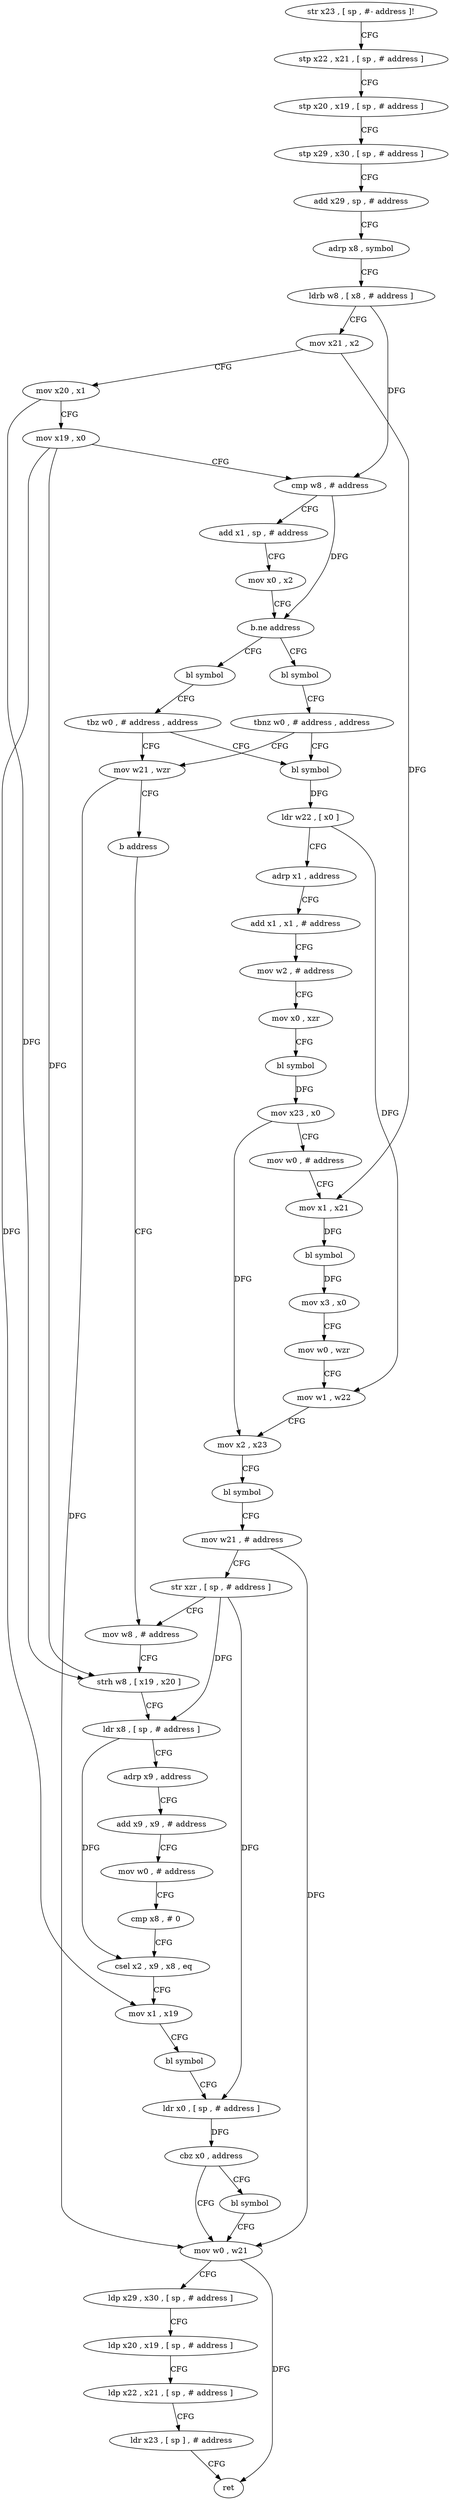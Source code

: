 digraph "func" {
"4209936" [label = "str x23 , [ sp , #- address ]!" ]
"4209940" [label = "stp x22 , x21 , [ sp , # address ]" ]
"4209944" [label = "stp x20 , x19 , [ sp , # address ]" ]
"4209948" [label = "stp x29 , x30 , [ sp , # address ]" ]
"4209952" [label = "add x29 , sp , # address" ]
"4209956" [label = "adrp x8 , symbol" ]
"4209960" [label = "ldrb w8 , [ x8 , # address ]" ]
"4209964" [label = "mov x21 , x2" ]
"4209968" [label = "mov x20 , x1" ]
"4209972" [label = "mov x19 , x0" ]
"4209976" [label = "cmp w8 , # address" ]
"4209980" [label = "add x1 , sp , # address" ]
"4209984" [label = "mov x0 , x2" ]
"4209988" [label = "b.ne address" ]
"4210008" [label = "bl symbol" ]
"4209992" [label = "bl symbol" ]
"4210012" [label = "tbz w0 , # address , address" ]
"4210000" [label = "mov w21 , wzr" ]
"4210016" [label = "bl symbol" ]
"4209996" [label = "tbnz w0 , # address , address" ]
"4210004" [label = "b address" ]
"4210088" [label = "mov w8 , # address" ]
"4210020" [label = "ldr w22 , [ x0 ]" ]
"4210024" [label = "adrp x1 , address" ]
"4210028" [label = "add x1 , x1 , # address" ]
"4210032" [label = "mov w2 , # address" ]
"4210036" [label = "mov x0 , xzr" ]
"4210040" [label = "bl symbol" ]
"4210044" [label = "mov x23 , x0" ]
"4210048" [label = "mov w0 , # address" ]
"4210052" [label = "mov x1 , x21" ]
"4210056" [label = "bl symbol" ]
"4210060" [label = "mov x3 , x0" ]
"4210064" [label = "mov w0 , wzr" ]
"4210068" [label = "mov w1 , w22" ]
"4210072" [label = "mov x2 , x23" ]
"4210076" [label = "bl symbol" ]
"4210080" [label = "mov w21 , # address" ]
"4210084" [label = "str xzr , [ sp , # address ]" ]
"4210092" [label = "strh w8 , [ x19 , x20 ]" ]
"4210096" [label = "ldr x8 , [ sp , # address ]" ]
"4210100" [label = "adrp x9 , address" ]
"4210104" [label = "add x9 , x9 , # address" ]
"4210108" [label = "mov w0 , # address" ]
"4210112" [label = "cmp x8 , # 0" ]
"4210116" [label = "csel x2 , x9 , x8 , eq" ]
"4210120" [label = "mov x1 , x19" ]
"4210124" [label = "bl symbol" ]
"4210128" [label = "ldr x0 , [ sp , # address ]" ]
"4210132" [label = "cbz x0 , address" ]
"4210140" [label = "mov w0 , w21" ]
"4210136" [label = "bl symbol" ]
"4210144" [label = "ldp x29 , x30 , [ sp , # address ]" ]
"4210148" [label = "ldp x20 , x19 , [ sp , # address ]" ]
"4210152" [label = "ldp x22 , x21 , [ sp , # address ]" ]
"4210156" [label = "ldr x23 , [ sp ] , # address" ]
"4210160" [label = "ret" ]
"4209936" -> "4209940" [ label = "CFG" ]
"4209940" -> "4209944" [ label = "CFG" ]
"4209944" -> "4209948" [ label = "CFG" ]
"4209948" -> "4209952" [ label = "CFG" ]
"4209952" -> "4209956" [ label = "CFG" ]
"4209956" -> "4209960" [ label = "CFG" ]
"4209960" -> "4209964" [ label = "CFG" ]
"4209960" -> "4209976" [ label = "DFG" ]
"4209964" -> "4209968" [ label = "CFG" ]
"4209964" -> "4210052" [ label = "DFG" ]
"4209968" -> "4209972" [ label = "CFG" ]
"4209968" -> "4210092" [ label = "DFG" ]
"4209972" -> "4209976" [ label = "CFG" ]
"4209972" -> "4210092" [ label = "DFG" ]
"4209972" -> "4210120" [ label = "DFG" ]
"4209976" -> "4209980" [ label = "CFG" ]
"4209976" -> "4209988" [ label = "DFG" ]
"4209980" -> "4209984" [ label = "CFG" ]
"4209984" -> "4209988" [ label = "CFG" ]
"4209988" -> "4210008" [ label = "CFG" ]
"4209988" -> "4209992" [ label = "CFG" ]
"4210008" -> "4210012" [ label = "CFG" ]
"4209992" -> "4209996" [ label = "CFG" ]
"4210012" -> "4210000" [ label = "CFG" ]
"4210012" -> "4210016" [ label = "CFG" ]
"4210000" -> "4210004" [ label = "CFG" ]
"4210000" -> "4210140" [ label = "DFG" ]
"4210016" -> "4210020" [ label = "DFG" ]
"4209996" -> "4210016" [ label = "CFG" ]
"4209996" -> "4210000" [ label = "CFG" ]
"4210004" -> "4210088" [ label = "CFG" ]
"4210088" -> "4210092" [ label = "CFG" ]
"4210020" -> "4210024" [ label = "CFG" ]
"4210020" -> "4210068" [ label = "DFG" ]
"4210024" -> "4210028" [ label = "CFG" ]
"4210028" -> "4210032" [ label = "CFG" ]
"4210032" -> "4210036" [ label = "CFG" ]
"4210036" -> "4210040" [ label = "CFG" ]
"4210040" -> "4210044" [ label = "DFG" ]
"4210044" -> "4210048" [ label = "CFG" ]
"4210044" -> "4210072" [ label = "DFG" ]
"4210048" -> "4210052" [ label = "CFG" ]
"4210052" -> "4210056" [ label = "DFG" ]
"4210056" -> "4210060" [ label = "DFG" ]
"4210060" -> "4210064" [ label = "CFG" ]
"4210064" -> "4210068" [ label = "CFG" ]
"4210068" -> "4210072" [ label = "CFG" ]
"4210072" -> "4210076" [ label = "CFG" ]
"4210076" -> "4210080" [ label = "CFG" ]
"4210080" -> "4210084" [ label = "CFG" ]
"4210080" -> "4210140" [ label = "DFG" ]
"4210084" -> "4210088" [ label = "CFG" ]
"4210084" -> "4210096" [ label = "DFG" ]
"4210084" -> "4210128" [ label = "DFG" ]
"4210092" -> "4210096" [ label = "CFG" ]
"4210096" -> "4210100" [ label = "CFG" ]
"4210096" -> "4210116" [ label = "DFG" ]
"4210100" -> "4210104" [ label = "CFG" ]
"4210104" -> "4210108" [ label = "CFG" ]
"4210108" -> "4210112" [ label = "CFG" ]
"4210112" -> "4210116" [ label = "CFG" ]
"4210116" -> "4210120" [ label = "CFG" ]
"4210120" -> "4210124" [ label = "CFG" ]
"4210124" -> "4210128" [ label = "CFG" ]
"4210128" -> "4210132" [ label = "DFG" ]
"4210132" -> "4210140" [ label = "CFG" ]
"4210132" -> "4210136" [ label = "CFG" ]
"4210140" -> "4210144" [ label = "CFG" ]
"4210140" -> "4210160" [ label = "DFG" ]
"4210136" -> "4210140" [ label = "CFG" ]
"4210144" -> "4210148" [ label = "CFG" ]
"4210148" -> "4210152" [ label = "CFG" ]
"4210152" -> "4210156" [ label = "CFG" ]
"4210156" -> "4210160" [ label = "CFG" ]
}
